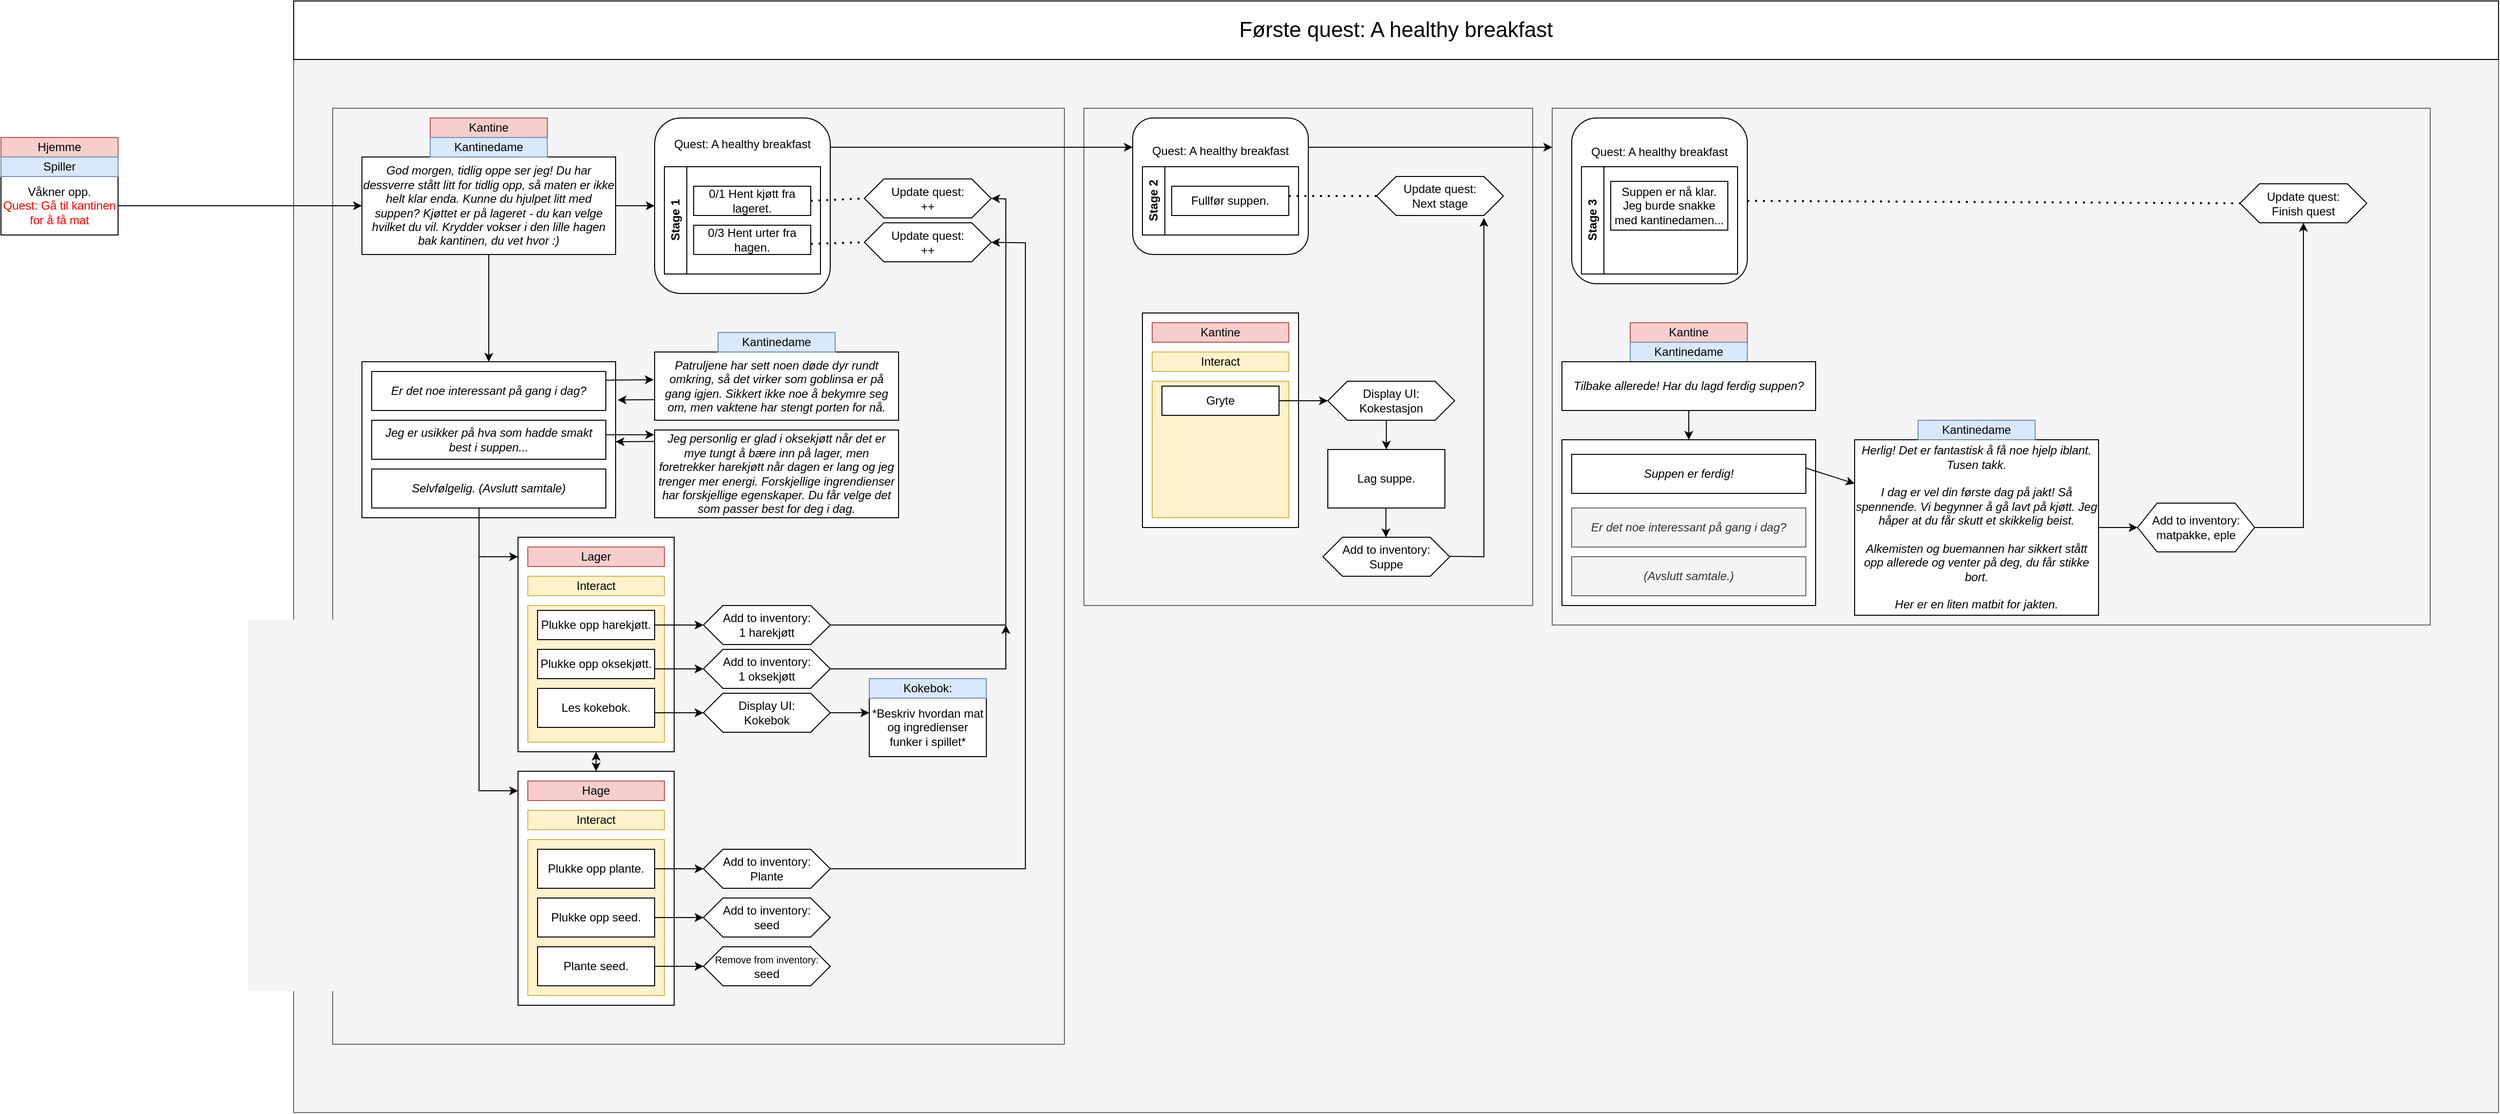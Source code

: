 <mxfile version="27.1.5">
  <diagram name="Page-1" id="g6TqFf-J95rABQfKAAWV">
    <mxGraphModel dx="2013" dy="1761" grid="1" gridSize="10" guides="1" tooltips="1" connect="1" arrows="1" fold="1" page="1" pageScale="1" pageWidth="850" pageHeight="1100" math="0" shadow="0">
      <root>
        <mxCell id="0" />
        <mxCell id="1" parent="0" />
        <mxCell id="1TwS_bmIdJYbr3fNDJlL-124" value="" style="rounded=0;whiteSpace=wrap;html=1;fillColor=#f5f5f5;fontColor=#333333;strokeColor=#666666;" vertex="1" parent="1">
          <mxGeometry x="130" y="-110" width="2260" height="1080" as="geometry" />
        </mxCell>
        <mxCell id="1TwS_bmIdJYbr3fNDJlL-103" value="" style="rounded=0;whiteSpace=wrap;html=1;fillColor=#f5f5f5;fontColor=#333333;strokeColor=#666666;" vertex="1" parent="1">
          <mxGeometry x="1420" y="-60" width="900" height="530" as="geometry" />
        </mxCell>
        <mxCell id="1TwS_bmIdJYbr3fNDJlL-102" value="" style="rounded=0;whiteSpace=wrap;html=1;fillColor=#f5f5f5;fontColor=#333333;strokeColor=#666666;" vertex="1" parent="1">
          <mxGeometry x="940" y="-60" width="460" height="510" as="geometry" />
        </mxCell>
        <mxCell id="1TwS_bmIdJYbr3fNDJlL-81" value="" style="rounded=0;whiteSpace=wrap;html=1;fillColor=#f5f5f5;fontColor=#333333;strokeColor=#666666;" vertex="1" parent="1">
          <mxGeometry x="170" y="-60" width="750" height="960" as="geometry" />
        </mxCell>
        <mxCell id="FYnC16tskqoebnY5So_8-1" value="Våkner opp.&lt;br&gt;&lt;span style=&quot;color: rgb(255, 0, 0);&quot;&gt;Quest: Gå til kantinen for å få mat&lt;/span&gt;" style="rounded=0;whiteSpace=wrap;html=1;" parent="1" vertex="1">
          <mxGeometry x="-170" y="10" width="120" height="60" as="geometry" />
        </mxCell>
        <mxCell id="FYnC16tskqoebnY5So_8-2" value="" style="endArrow=classic;html=1;rounded=0;exitX=1;exitY=0.5;exitDx=0;exitDy=0;entryX=0;entryY=0.5;entryDx=0;entryDy=0;" parent="1" source="FYnC16tskqoebnY5So_8-1" target="FYnC16tskqoebnY5So_8-5" edge="1">
          <mxGeometry width="50" height="50" relative="1" as="geometry">
            <mxPoint x="390" y="140" as="sourcePoint" />
            <mxPoint x="200" y="10" as="targetPoint" />
          </mxGeometry>
        </mxCell>
        <mxCell id="FYnC16tskqoebnY5So_8-3" value="Kantine" style="rounded=0;whiteSpace=wrap;html=1;fillColor=#f8cecc;strokeColor=#b85450;" parent="1" vertex="1">
          <mxGeometry x="270" y="-50" width="120" height="20" as="geometry" />
        </mxCell>
        <mxCell id="FYnC16tskqoebnY5So_8-4" value="Hjemme" style="rounded=0;whiteSpace=wrap;html=1;fillColor=#f8cecc;strokeColor=#b85450;" parent="1" vertex="1">
          <mxGeometry x="-170" y="-30" width="120" height="20" as="geometry" />
        </mxCell>
        <mxCell id="FYnC16tskqoebnY5So_8-5" value="&lt;i&gt;God morgen, tidlig oppe ser jeg! Du har dessverre stått litt for tidlig opp, så maten er ikke helt klar enda. Kunne du hjulpet litt med suppen? Kjøttet er på lageret - du kan velge hvilket du vil. Krydder vokser i den lille hagen bak kantinen, du vet hvor :) &lt;/i&gt;" style="rounded=0;whiteSpace=wrap;html=1;" parent="1" vertex="1">
          <mxGeometry x="200" y="-10" width="260" height="100" as="geometry" />
        </mxCell>
        <mxCell id="FYnC16tskqoebnY5So_8-6" style="edgeStyle=orthogonalEdgeStyle;rounded=0;orthogonalLoop=1;jettySize=auto;html=1;exitX=0.5;exitY=1;exitDx=0;exitDy=0;" parent="1" source="FYnC16tskqoebnY5So_8-5" target="FYnC16tskqoebnY5So_8-5" edge="1">
          <mxGeometry relative="1" as="geometry" />
        </mxCell>
        <mxCell id="FYnC16tskqoebnY5So_8-10" value="Kantinedame" style="rounded=0;whiteSpace=wrap;html=1;fillColor=#dae8fc;strokeColor=#6c8ebf;" parent="1" vertex="1">
          <mxGeometry x="270" y="-30" width="120" height="20" as="geometry" />
        </mxCell>
        <mxCell id="FYnC16tskqoebnY5So_8-11" value="" style="endArrow=classic;html=1;rounded=0;" parent="1" edge="1">
          <mxGeometry width="50" height="50" relative="1" as="geometry">
            <mxPoint x="460" y="40" as="sourcePoint" />
            <mxPoint x="500" y="40" as="targetPoint" />
          </mxGeometry>
        </mxCell>
        <mxCell id="FYnC16tskqoebnY5So_8-12" value="Spiller" style="rounded=0;whiteSpace=wrap;html=1;fillColor=#dae8fc;strokeColor=#6c8ebf;" parent="1" vertex="1">
          <mxGeometry x="-170" y="-10" width="120" height="20" as="geometry" />
        </mxCell>
        <mxCell id="1TwS_bmIdJYbr3fNDJlL-9" value="" style="rounded=0;whiteSpace=wrap;html=1;" vertex="1" parent="1">
          <mxGeometry x="200" y="200" width="260" height="160" as="geometry" />
        </mxCell>
        <mxCell id="FYnC16tskqoebnY5So_8-17" value="&lt;div style=&quot;line-height: 130%;&quot;&gt;Quest: A healthy breakfast&lt;br&gt;&lt;br&gt;&lt;br&gt;&lt;br&gt;&lt;br&gt;&lt;br&gt;&lt;div&gt;&lt;br&gt;&lt;/div&gt;&lt;div&gt;&lt;br&gt;&lt;/div&gt;&lt;div&gt;&lt;br&gt;&lt;/div&gt;&lt;/div&gt;" style="rounded=1;whiteSpace=wrap;html=1;" parent="1" vertex="1">
          <mxGeometry x="500" y="-50" width="180" height="180" as="geometry" />
        </mxCell>
        <mxCell id="FYnC16tskqoebnY5So_8-18" value="" style="endArrow=classic;html=1;rounded=0;" parent="1" source="FYnC16tskqoebnY5So_8-5" edge="1">
          <mxGeometry width="50" height="50" relative="1" as="geometry">
            <mxPoint x="310" y="220" as="sourcePoint" />
            <mxPoint x="330" y="200" as="targetPoint" />
          </mxGeometry>
        </mxCell>
        <mxCell id="1TwS_bmIdJYbr3fNDJlL-4" value="&lt;i&gt;Selvfølgelig. (Avslutt samtale)&lt;/i&gt;" style="rounded=0;whiteSpace=wrap;html=1;" vertex="1" parent="1">
          <mxGeometry x="210" y="310" width="240" height="40" as="geometry" />
        </mxCell>
        <mxCell id="1TwS_bmIdJYbr3fNDJlL-5" value="&lt;i&gt;Er det noe interessant på gang i dag?&lt;/i&gt;" style="rounded=0;whiteSpace=wrap;html=1;" vertex="1" parent="1">
          <mxGeometry x="210" y="210" width="240" height="40" as="geometry" />
        </mxCell>
        <mxCell id="1TwS_bmIdJYbr3fNDJlL-6" value="" style="endArrow=classic;html=1;rounded=0;exitX=0.999;exitY=0.221;exitDx=0;exitDy=0;entryX=-0.004;entryY=0.406;entryDx=0;entryDy=0;entryPerimeter=0;exitPerimeter=0;" edge="1" parent="1" source="1TwS_bmIdJYbr3fNDJlL-5" target="1TwS_bmIdJYbr3fNDJlL-7">
          <mxGeometry width="50" height="50" relative="1" as="geometry">
            <mxPoint x="450.75" y="220" as="sourcePoint" />
            <mxPoint x="500" y="212.61" as="targetPoint" />
          </mxGeometry>
        </mxCell>
        <mxCell id="1TwS_bmIdJYbr3fNDJlL-7" value="&lt;i&gt;Patruljene har sett noen døde dyr rundt omkring, så det virker som goblinsa er på gang igjen. Sikkert ikke noe å bekymre seg om, men vaktene har stengt porten for nå.&lt;/i&gt;" style="rounded=0;whiteSpace=wrap;html=1;" vertex="1" parent="1">
          <mxGeometry x="500" y="190" width="250" height="70" as="geometry" />
        </mxCell>
        <mxCell id="1TwS_bmIdJYbr3fNDJlL-10" value="" style="endArrow=classic;html=1;rounded=0;exitX=-0.001;exitY=0.698;exitDx=0;exitDy=0;exitPerimeter=0;entryX=1.008;entryY=0.245;entryDx=0;entryDy=0;entryPerimeter=0;" edge="1" parent="1" source="1TwS_bmIdJYbr3fNDJlL-7" target="1TwS_bmIdJYbr3fNDJlL-9">
          <mxGeometry width="50" height="50" relative="1" as="geometry">
            <mxPoint x="490" y="300" as="sourcePoint" />
            <mxPoint x="462" y="286" as="targetPoint" />
          </mxGeometry>
        </mxCell>
        <mxCell id="1TwS_bmIdJYbr3fNDJlL-25" value="" style="rounded=0;whiteSpace=wrap;html=1;" vertex="1" parent="1">
          <mxGeometry x="360" y="380" width="160" height="220" as="geometry" />
        </mxCell>
        <mxCell id="1TwS_bmIdJYbr3fNDJlL-11" value="Kantinedame" style="rounded=0;whiteSpace=wrap;html=1;fillColor=#dae8fc;strokeColor=#6c8ebf;" vertex="1" parent="1">
          <mxGeometry x="565" y="170" width="120" height="20" as="geometry" />
        </mxCell>
        <mxCell id="1TwS_bmIdJYbr3fNDJlL-12" value="&lt;i&gt;Jeg er usikker på hva som hadde smakt best i suppen...&lt;/i&gt;" style="rounded=0;whiteSpace=wrap;html=1;" vertex="1" parent="1">
          <mxGeometry x="210" y="260" width="240" height="40" as="geometry" />
        </mxCell>
        <mxCell id="1TwS_bmIdJYbr3fNDJlL-32" value="" style="rounded=0;whiteSpace=wrap;html=1;fillColor=#fff2cc;strokeColor=#d6b656;" vertex="1" parent="1">
          <mxGeometry x="370" y="450" width="140" height="140" as="geometry" />
        </mxCell>
        <mxCell id="1TwS_bmIdJYbr3fNDJlL-13" value="" style="endArrow=classic;html=1;rounded=0;exitX=1;exitY=0.5;exitDx=0;exitDy=0;entryX=-0.002;entryY=0.054;entryDx=0;entryDy=0;entryPerimeter=0;" edge="1" parent="1" target="1TwS_bmIdJYbr3fNDJlL-14">
          <mxGeometry width="50" height="50" relative="1" as="geometry">
            <mxPoint x="450" y="274.84" as="sourcePoint" />
            <mxPoint x="490" y="275" as="targetPoint" />
          </mxGeometry>
        </mxCell>
        <mxCell id="1TwS_bmIdJYbr3fNDJlL-14" value="&lt;i&gt;Jeg personlig er glad i oksekjøtt når det er mye tungt å bære inn på lager, men foretrekker harekjøtt når dagen er lang og jeg trenger mer energi. Forskjellige ingrendienser har forskjellige egenskaper. Du får velge det som passer best for deg i dag.&lt;/i&gt;" style="rounded=0;whiteSpace=wrap;html=1;" vertex="1" parent="1">
          <mxGeometry x="500" y="270" width="250" height="90" as="geometry" />
        </mxCell>
        <mxCell id="1TwS_bmIdJYbr3fNDJlL-15" value="" style="endArrow=classic;html=1;rounded=0;exitX=0;exitY=0.131;exitDx=0;exitDy=0;exitPerimeter=0;" edge="1" parent="1" source="1TwS_bmIdJYbr3fNDJlL-14">
          <mxGeometry width="50" height="50" relative="1" as="geometry">
            <mxPoint x="486.9" y="300" as="sourcePoint" />
            <mxPoint x="460" y="282" as="targetPoint" />
          </mxGeometry>
        </mxCell>
        <mxCell id="1TwS_bmIdJYbr3fNDJlL-19" value="" style="endArrow=classic;html=1;rounded=0;" edge="1" parent="1">
          <mxGeometry width="50" height="50" relative="1" as="geometry">
            <mxPoint x="320" y="350" as="sourcePoint" />
            <mxPoint x="360" y="400" as="targetPoint" />
            <Array as="points">
              <mxPoint x="320" y="400" />
            </Array>
          </mxGeometry>
        </mxCell>
        <mxCell id="1TwS_bmIdJYbr3fNDJlL-23" value="Plukke opp harekjøtt." style="rounded=0;whiteSpace=wrap;html=1;" vertex="1" parent="1">
          <mxGeometry x="380" y="455" width="120" height="30" as="geometry" />
        </mxCell>
        <mxCell id="1TwS_bmIdJYbr3fNDJlL-24" value="Lager" style="rounded=0;whiteSpace=wrap;html=1;fillColor=#f8cecc;strokeColor=#b85450;" vertex="1" parent="1">
          <mxGeometry x="370" y="390" width="140" height="20" as="geometry" />
        </mxCell>
        <mxCell id="1TwS_bmIdJYbr3fNDJlL-26" value="Plukke opp oksekjøtt." style="rounded=0;whiteSpace=wrap;html=1;" vertex="1" parent="1">
          <mxGeometry x="380" y="495" width="120" height="30" as="geometry" />
        </mxCell>
        <mxCell id="1TwS_bmIdJYbr3fNDJlL-27" value="" style="endArrow=classic;html=1;rounded=0;entryX=0;entryY=0.5;entryDx=0;entryDy=0;exitX=1;exitY=0.5;exitDx=0;exitDy=0;" edge="1" parent="1" target="1TwS_bmIdJYbr3fNDJlL-28">
          <mxGeometry width="50" height="50" relative="1" as="geometry">
            <mxPoint x="500" y="470" as="sourcePoint" />
            <mxPoint x="550" y="475" as="targetPoint" />
          </mxGeometry>
        </mxCell>
        <mxCell id="1TwS_bmIdJYbr3fNDJlL-28" value="Add to inventory: &lt;br&gt;1 harekjøtt" style="shape=hexagon;perimeter=hexagonPerimeter2;whiteSpace=wrap;html=1;fixedSize=1;" vertex="1" parent="1">
          <mxGeometry x="550" y="450" width="130" height="40" as="geometry" />
        </mxCell>
        <mxCell id="1TwS_bmIdJYbr3fNDJlL-29" value="Add to inventory: &lt;br&gt;1 oksekjøtt" style="shape=hexagon;perimeter=hexagonPerimeter2;whiteSpace=wrap;html=1;fixedSize=1;" vertex="1" parent="1">
          <mxGeometry x="550" y="495" width="130" height="40" as="geometry" />
        </mxCell>
        <mxCell id="1TwS_bmIdJYbr3fNDJlL-30" value="" style="endArrow=classic;html=1;rounded=0;entryX=0;entryY=0.5;entryDx=0;entryDy=0;exitX=1;exitY=0.5;exitDx=0;exitDy=0;" edge="1" parent="1" target="1TwS_bmIdJYbr3fNDJlL-29">
          <mxGeometry width="50" height="50" relative="1" as="geometry">
            <mxPoint x="500" y="515" as="sourcePoint" />
            <mxPoint x="550" y="495" as="targetPoint" />
          </mxGeometry>
        </mxCell>
        <mxCell id="1TwS_bmIdJYbr3fNDJlL-31" value="Les kokebok." style="rounded=0;whiteSpace=wrap;html=1;" vertex="1" parent="1">
          <mxGeometry x="380" y="535" width="120" height="40" as="geometry" />
        </mxCell>
        <mxCell id="1TwS_bmIdJYbr3fNDJlL-36" value="Interact" style="rounded=0;whiteSpace=wrap;html=1;fillColor=#fff2cc;strokeColor=#d6b656;" vertex="1" parent="1">
          <mxGeometry x="370" y="420" width="140" height="20" as="geometry" />
        </mxCell>
        <mxCell id="1TwS_bmIdJYbr3fNDJlL-37" value="" style="endArrow=classic;html=1;rounded=0;" edge="1" parent="1">
          <mxGeometry width="50" height="50" relative="1" as="geometry">
            <mxPoint x="500" y="560" as="sourcePoint" />
            <mxPoint x="550" y="560" as="targetPoint" />
          </mxGeometry>
        </mxCell>
        <mxCell id="1TwS_bmIdJYbr3fNDJlL-38" value="&lt;div&gt;Display UI:&lt;/div&gt;&lt;div&gt;Kokebok&lt;/div&gt;" style="shape=hexagon;perimeter=hexagonPerimeter2;whiteSpace=wrap;html=1;fixedSize=1;" vertex="1" parent="1">
          <mxGeometry x="550" y="540" width="130" height="40" as="geometry" />
        </mxCell>
        <mxCell id="1TwS_bmIdJYbr3fNDJlL-39" value="" style="endArrow=classic;html=1;rounded=0;" edge="1" parent="1">
          <mxGeometry width="50" height="50" relative="1" as="geometry">
            <mxPoint x="680" y="560" as="sourcePoint" />
            <mxPoint x="720" y="560" as="targetPoint" />
          </mxGeometry>
        </mxCell>
        <mxCell id="1TwS_bmIdJYbr3fNDJlL-40" value="*Beskriv hvordan mat og ingredienser funker i spillet*" style="rounded=0;whiteSpace=wrap;html=1;" vertex="1" parent="1">
          <mxGeometry x="720" y="545" width="120" height="60" as="geometry" />
        </mxCell>
        <mxCell id="1TwS_bmIdJYbr3fNDJlL-41" value="Kokebok:" style="rounded=0;whiteSpace=wrap;html=1;fillColor=#dae8fc;strokeColor=#6c8ebf;" vertex="1" parent="1">
          <mxGeometry x="720" y="525" width="120" height="20" as="geometry" />
        </mxCell>
        <mxCell id="1TwS_bmIdJYbr3fNDJlL-42" value="" style="endArrow=classic;html=1;rounded=0;" edge="1" parent="1">
          <mxGeometry width="50" height="50" relative="1" as="geometry">
            <mxPoint x="320" y="400" as="sourcePoint" />
            <mxPoint x="360" y="640" as="targetPoint" />
            <Array as="points">
              <mxPoint x="320" y="640" />
            </Array>
          </mxGeometry>
        </mxCell>
        <mxCell id="1TwS_bmIdJYbr3fNDJlL-43" value="" style="rounded=0;whiteSpace=wrap;html=1;" vertex="1" parent="1">
          <mxGeometry x="360" y="620" width="160" height="240" as="geometry" />
        </mxCell>
        <mxCell id="1TwS_bmIdJYbr3fNDJlL-44" value="Interact" style="rounded=0;whiteSpace=wrap;html=1;fillColor=#fff2cc;strokeColor=#d6b656;" vertex="1" parent="1">
          <mxGeometry x="370" y="660" width="140" height="20" as="geometry" />
        </mxCell>
        <mxCell id="1TwS_bmIdJYbr3fNDJlL-45" value="" style="rounded=0;whiteSpace=wrap;html=1;fillColor=#fff2cc;strokeColor=#d6b656;" vertex="1" parent="1">
          <mxGeometry x="370" y="690" width="140" height="160" as="geometry" />
        </mxCell>
        <mxCell id="1TwS_bmIdJYbr3fNDJlL-46" value="Plukke opp plante." style="rounded=0;whiteSpace=wrap;html=1;" vertex="1" parent="1">
          <mxGeometry x="380" y="700" width="120" height="40" as="geometry" />
        </mxCell>
        <mxCell id="1TwS_bmIdJYbr3fNDJlL-47" value="Hage" style="rounded=0;whiteSpace=wrap;html=1;fillColor=#f8cecc;strokeColor=#b85450;" vertex="1" parent="1">
          <mxGeometry x="370" y="630" width="140" height="20" as="geometry" />
        </mxCell>
        <mxCell id="1TwS_bmIdJYbr3fNDJlL-48" value="Plukke opp seed." style="rounded=0;whiteSpace=wrap;html=1;" vertex="1" parent="1">
          <mxGeometry x="380" y="750" width="120" height="40" as="geometry" />
        </mxCell>
        <mxCell id="1TwS_bmIdJYbr3fNDJlL-49" value="Plante seed." style="rounded=0;whiteSpace=wrap;html=1;" vertex="1" parent="1">
          <mxGeometry x="380" y="800" width="120" height="40" as="geometry" />
        </mxCell>
        <mxCell id="1TwS_bmIdJYbr3fNDJlL-50" value="&lt;div&gt;Add to inventory:&lt;/div&gt;&lt;div&gt;seed&lt;/div&gt;" style="shape=hexagon;perimeter=hexagonPerimeter2;whiteSpace=wrap;html=1;fixedSize=1;" vertex="1" parent="1">
          <mxGeometry x="550" y="750" width="130" height="40" as="geometry" />
        </mxCell>
        <mxCell id="1TwS_bmIdJYbr3fNDJlL-51" value="" style="endArrow=classic;html=1;rounded=0;" edge="1" parent="1">
          <mxGeometry width="50" height="50" relative="1" as="geometry">
            <mxPoint x="500" y="770" as="sourcePoint" />
            <mxPoint x="550" y="770" as="targetPoint" />
          </mxGeometry>
        </mxCell>
        <mxCell id="1TwS_bmIdJYbr3fNDJlL-52" value="&lt;div&gt;Add to inventory: &lt;br&gt;&lt;/div&gt;&lt;div&gt;Plante&lt;/div&gt;" style="shape=hexagon;perimeter=hexagonPerimeter2;whiteSpace=wrap;html=1;fixedSize=1;" vertex="1" parent="1">
          <mxGeometry x="550" y="700" width="130" height="40" as="geometry" />
        </mxCell>
        <mxCell id="1TwS_bmIdJYbr3fNDJlL-53" value="" style="endArrow=classic;html=1;rounded=0;" edge="1" parent="1">
          <mxGeometry width="50" height="50" relative="1" as="geometry">
            <mxPoint x="500" y="720" as="sourcePoint" />
            <mxPoint x="550" y="720" as="targetPoint" />
          </mxGeometry>
        </mxCell>
        <mxCell id="1TwS_bmIdJYbr3fNDJlL-54" value="&lt;div&gt;&lt;font style=&quot;font-size: 10px;&quot;&gt;Remove from inventory:&lt;/font&gt;&lt;/div&gt;&lt;div&gt;&lt;font&gt;seed&lt;/font&gt;&lt;/div&gt;" style="shape=hexagon;perimeter=hexagonPerimeter2;whiteSpace=wrap;html=1;fixedSize=1;" vertex="1" parent="1">
          <mxGeometry x="550" y="800" width="130" height="40" as="geometry" />
        </mxCell>
        <mxCell id="1TwS_bmIdJYbr3fNDJlL-55" value="" style="endArrow=classic;html=1;rounded=0;" edge="1" parent="1">
          <mxGeometry width="50" height="50" relative="1" as="geometry">
            <mxPoint x="500" y="820" as="sourcePoint" />
            <mxPoint x="550" y="820" as="targetPoint" />
          </mxGeometry>
        </mxCell>
        <mxCell id="1TwS_bmIdJYbr3fNDJlL-56" value="" style="endArrow=classic;html=1;rounded=0;entryX=1;entryY=0.5;entryDx=0;entryDy=0;" edge="1" parent="1" target="1TwS_bmIdJYbr3fNDJlL-59">
          <mxGeometry width="50" height="50" relative="1" as="geometry">
            <mxPoint x="680" y="470" as="sourcePoint" />
            <mxPoint x="850" y="80" as="targetPoint" />
            <Array as="points">
              <mxPoint x="860" y="470" />
              <mxPoint x="860" y="33" />
            </Array>
          </mxGeometry>
        </mxCell>
        <mxCell id="1TwS_bmIdJYbr3fNDJlL-57" value="" style="endArrow=classic;html=1;rounded=0;exitX=1;exitY=0.5;exitDx=0;exitDy=0;" edge="1" parent="1" source="1TwS_bmIdJYbr3fNDJlL-29">
          <mxGeometry width="50" height="50" relative="1" as="geometry">
            <mxPoint x="680" y="510" as="sourcePoint" />
            <mxPoint x="860" y="470" as="targetPoint" />
            <Array as="points">
              <mxPoint x="760" y="515" />
              <mxPoint x="860" y="515" />
            </Array>
          </mxGeometry>
        </mxCell>
        <mxCell id="1TwS_bmIdJYbr3fNDJlL-59" value="Update quest:&lt;br&gt;++" style="shape=hexagon;perimeter=hexagonPerimeter2;whiteSpace=wrap;html=1;fixedSize=1;" vertex="1" parent="1">
          <mxGeometry x="715" y="12.5" width="130" height="40" as="geometry" />
        </mxCell>
        <mxCell id="1TwS_bmIdJYbr3fNDJlL-61" value="" style="endArrow=classic;html=1;rounded=0;entryX=1;entryY=0.5;entryDx=0;entryDy=0;" edge="1" parent="1" target="1TwS_bmIdJYbr3fNDJlL-69">
          <mxGeometry width="50" height="50" relative="1" as="geometry">
            <mxPoint x="680" y="720" as="sourcePoint" />
            <mxPoint x="880" y="129.474" as="targetPoint" />
            <Array as="points">
              <mxPoint x="710" y="720" />
              <mxPoint x="880" y="720" />
              <mxPoint x="880" y="78" />
            </Array>
          </mxGeometry>
        </mxCell>
        <mxCell id="1TwS_bmIdJYbr3fNDJlL-63" value="0/1 Hent kjøtt fra lageret." style="rounded=0;whiteSpace=wrap;html=1;" vertex="1" parent="1">
          <mxGeometry x="540" y="20" width="120" height="30" as="geometry" />
        </mxCell>
        <mxCell id="1TwS_bmIdJYbr3fNDJlL-64" value="0/3 Hent urter fra hagen." style="rounded=0;whiteSpace=wrap;html=1;" vertex="1" parent="1">
          <mxGeometry x="540" y="60" width="120" height="30" as="geometry" />
        </mxCell>
        <mxCell id="1TwS_bmIdJYbr3fNDJlL-67" value="" style="endArrow=none;dashed=1;html=1;dashPattern=1 3;strokeWidth=2;rounded=0;exitX=1;exitY=0.5;exitDx=0;exitDy=0;entryX=0;entryY=0.5;entryDx=0;entryDy=0;" edge="1" parent="1" source="1TwS_bmIdJYbr3fNDJlL-63" target="1TwS_bmIdJYbr3fNDJlL-59">
          <mxGeometry width="50" height="50" relative="1" as="geometry">
            <mxPoint x="630" y="20" as="sourcePoint" />
            <mxPoint x="680" y="-30" as="targetPoint" />
          </mxGeometry>
        </mxCell>
        <mxCell id="1TwS_bmIdJYbr3fNDJlL-69" value="Update quest:&lt;br&gt;++" style="shape=hexagon;perimeter=hexagonPerimeter2;whiteSpace=wrap;html=1;fixedSize=1;" vertex="1" parent="1">
          <mxGeometry x="715" y="57.5" width="130" height="40" as="geometry" />
        </mxCell>
        <mxCell id="1TwS_bmIdJYbr3fNDJlL-70" value="" style="endArrow=none;dashed=1;html=1;dashPattern=1 3;strokeWidth=2;rounded=0;entryX=0;entryY=0.5;entryDx=0;entryDy=0;exitX=1.001;exitY=0.636;exitDx=0;exitDy=0;exitPerimeter=0;" edge="1" parent="1" source="1TwS_bmIdJYbr3fNDJlL-64" target="1TwS_bmIdJYbr3fNDJlL-69">
          <mxGeometry width="50" height="50" relative="1" as="geometry">
            <mxPoint x="630" y="60" as="sourcePoint" />
            <mxPoint x="670" y="10" as="targetPoint" />
          </mxGeometry>
        </mxCell>
        <mxCell id="1TwS_bmIdJYbr3fNDJlL-72" value="" style="endArrow=classic;html=1;rounded=0;" edge="1" parent="1">
          <mxGeometry width="50" height="50" relative="1" as="geometry">
            <mxPoint x="680" y="-20" as="sourcePoint" />
            <mxPoint x="990" y="-20" as="targetPoint" />
          </mxGeometry>
        </mxCell>
        <mxCell id="1TwS_bmIdJYbr3fNDJlL-74" value="Stage 1" style="swimlane;horizontal=0;whiteSpace=wrap;html=1;" vertex="1" parent="1">
          <mxGeometry x="510" width="160" height="110" as="geometry">
            <mxRectangle x="510" width="40" height="70" as="alternateBounds" />
          </mxGeometry>
        </mxCell>
        <mxCell id="1TwS_bmIdJYbr3fNDJlL-75" value="Quest: A healthy breakfast&lt;br&gt;&lt;br&gt;&lt;br&gt;&lt;br&gt;&lt;br&gt;&lt;div&gt;&lt;br/&gt;&lt;/div&gt;" style="rounded=1;whiteSpace=wrap;html=1;" vertex="1" parent="1">
          <mxGeometry x="990" y="-50" width="180" height="140" as="geometry" />
        </mxCell>
        <mxCell id="1TwS_bmIdJYbr3fNDJlL-76" value="Stage 2" style="swimlane;horizontal=0;whiteSpace=wrap;html=1;" vertex="1" parent="1">
          <mxGeometry x="1000" width="160" height="70" as="geometry">
            <mxRectangle x="510" width="40" height="70" as="alternateBounds" />
          </mxGeometry>
        </mxCell>
        <mxCell id="1TwS_bmIdJYbr3fNDJlL-77" value="Fullfør suppen." style="rounded=0;whiteSpace=wrap;html=1;" vertex="1" parent="1">
          <mxGeometry x="1030" y="20" width="120" height="30" as="geometry" />
        </mxCell>
        <mxCell id="1TwS_bmIdJYbr3fNDJlL-79" value="" style="endArrow=classic;startArrow=classic;html=1;rounded=0;exitX=0.5;exitY=0;exitDx=0;exitDy=0;entryX=0.5;entryY=1;entryDx=0;entryDy=0;" edge="1" parent="1" source="1TwS_bmIdJYbr3fNDJlL-43" target="1TwS_bmIdJYbr3fNDJlL-25">
          <mxGeometry width="50" height="50" relative="1" as="geometry">
            <mxPoint x="400" y="650" as="sourcePoint" />
            <mxPoint x="450" y="600" as="targetPoint" />
          </mxGeometry>
        </mxCell>
        <mxCell id="1TwS_bmIdJYbr3fNDJlL-84" value="" style="rounded=0;whiteSpace=wrap;html=1;" vertex="1" parent="1">
          <mxGeometry x="1000" y="150" width="160" height="220" as="geometry" />
        </mxCell>
        <mxCell id="1TwS_bmIdJYbr3fNDJlL-85" value="Kantine" style="rounded=0;whiteSpace=wrap;html=1;fillColor=#f8cecc;strokeColor=#b85450;" vertex="1" parent="1">
          <mxGeometry x="1010" y="160" width="140" height="20" as="geometry" />
        </mxCell>
        <mxCell id="1TwS_bmIdJYbr3fNDJlL-86" value="Interact" style="rounded=0;whiteSpace=wrap;html=1;fillColor=#fff2cc;strokeColor=#d6b656;" vertex="1" parent="1">
          <mxGeometry x="1010" y="190" width="140" height="20" as="geometry" />
        </mxCell>
        <mxCell id="1TwS_bmIdJYbr3fNDJlL-87" value="" style="rounded=0;whiteSpace=wrap;html=1;fillColor=#fff2cc;strokeColor=#d6b656;" vertex="1" parent="1">
          <mxGeometry x="1010" y="220" width="140" height="140" as="geometry" />
        </mxCell>
        <mxCell id="1TwS_bmIdJYbr3fNDJlL-88" value="Gryte" style="rounded=0;whiteSpace=wrap;html=1;" vertex="1" parent="1">
          <mxGeometry x="1020" y="225" width="120" height="30" as="geometry" />
        </mxCell>
        <mxCell id="1TwS_bmIdJYbr3fNDJlL-89" value="" style="endArrow=classic;html=1;rounded=0;entryX=0;entryY=0.5;entryDx=0;entryDy=0;exitX=1;exitY=0.5;exitDx=0;exitDy=0;" edge="1" target="1TwS_bmIdJYbr3fNDJlL-90" parent="1">
          <mxGeometry width="50" height="50" relative="1" as="geometry">
            <mxPoint x="1140" y="240" as="sourcePoint" />
            <mxPoint x="1190" y="245" as="targetPoint" />
          </mxGeometry>
        </mxCell>
        <mxCell id="1TwS_bmIdJYbr3fNDJlL-90" value="&lt;div&gt;Display UI:&lt;/div&gt;&lt;div&gt;Kokestasjon&lt;/div&gt;" style="shape=hexagon;perimeter=hexagonPerimeter2;whiteSpace=wrap;html=1;fixedSize=1;" vertex="1" parent="1">
          <mxGeometry x="1190" y="220" width="130" height="40" as="geometry" />
        </mxCell>
        <mxCell id="1TwS_bmIdJYbr3fNDJlL-91" value="" style="endArrow=classic;html=1;rounded=0;" edge="1" parent="1">
          <mxGeometry width="50" height="50" relative="1" as="geometry">
            <mxPoint x="1250" y="260" as="sourcePoint" />
            <mxPoint x="1250" y="290" as="targetPoint" />
          </mxGeometry>
        </mxCell>
        <mxCell id="1TwS_bmIdJYbr3fNDJlL-92" value="Lag suppe." style="rounded=0;whiteSpace=wrap;html=1;" vertex="1" parent="1">
          <mxGeometry x="1190" y="290" width="120" height="60" as="geometry" />
        </mxCell>
        <mxCell id="1TwS_bmIdJYbr3fNDJlL-93" value="&lt;div&gt;Update quest:&lt;/div&gt;&lt;div&gt;Next stage&lt;/div&gt;" style="shape=hexagon;perimeter=hexagonPerimeter2;whiteSpace=wrap;html=1;fixedSize=1;" vertex="1" parent="1">
          <mxGeometry x="1240" y="10" width="130" height="40" as="geometry" />
        </mxCell>
        <mxCell id="1TwS_bmIdJYbr3fNDJlL-94" value="" style="endArrow=classic;html=1;rounded=0;entryX=0.846;entryY=1.063;entryDx=0;entryDy=0;entryPerimeter=0;exitX=0.981;exitY=0.489;exitDx=0;exitDy=0;exitPerimeter=0;" edge="1" parent="1" source="1TwS_bmIdJYbr3fNDJlL-96" target="1TwS_bmIdJYbr3fNDJlL-93">
          <mxGeometry width="50" height="50" relative="1" as="geometry">
            <mxPoint x="1320" y="400" as="sourcePoint" />
            <mxPoint x="1360" y="270" as="targetPoint" />
            <Array as="points">
              <mxPoint x="1350" y="400" />
              <mxPoint x="1350" y="320" />
            </Array>
          </mxGeometry>
        </mxCell>
        <mxCell id="1TwS_bmIdJYbr3fNDJlL-95" value="" style="endArrow=none;dashed=1;html=1;dashPattern=1 3;strokeWidth=2;rounded=0;" edge="1" parent="1">
          <mxGeometry width="50" height="50" relative="1" as="geometry">
            <mxPoint x="1150" y="30" as="sourcePoint" />
            <mxPoint x="1240" y="30" as="targetPoint" />
          </mxGeometry>
        </mxCell>
        <mxCell id="1TwS_bmIdJYbr3fNDJlL-96" value="&lt;div&gt;Add to inventory:&lt;/div&gt;&lt;div&gt;Suppe&lt;/div&gt;" style="shape=hexagon;perimeter=hexagonPerimeter2;whiteSpace=wrap;html=1;fixedSize=1;" vertex="1" parent="1">
          <mxGeometry x="1185" y="380" width="130" height="40" as="geometry" />
        </mxCell>
        <mxCell id="1TwS_bmIdJYbr3fNDJlL-97" value="" style="endArrow=classic;html=1;rounded=0;" edge="1" parent="1">
          <mxGeometry width="50" height="50" relative="1" as="geometry">
            <mxPoint x="1249.57" y="350" as="sourcePoint" />
            <mxPoint x="1249.57" y="380" as="targetPoint" />
          </mxGeometry>
        </mxCell>
        <mxCell id="1TwS_bmIdJYbr3fNDJlL-98" value="" style="endArrow=classic;html=1;rounded=0;" edge="1" parent="1">
          <mxGeometry width="50" height="50" relative="1" as="geometry">
            <mxPoint x="1170" y="-20" as="sourcePoint" />
            <mxPoint x="1420" y="-20" as="targetPoint" />
          </mxGeometry>
        </mxCell>
        <mxCell id="1TwS_bmIdJYbr3fNDJlL-99" value="Quest: A healthy breakfast&lt;br&gt;&lt;br&gt;&lt;br&gt;&lt;br&gt;&lt;br&gt;&lt;br&gt;&lt;br&gt;&lt;div&gt;&lt;br/&gt;&lt;/div&gt;" style="rounded=1;whiteSpace=wrap;html=1;" vertex="1" parent="1">
          <mxGeometry x="1440" y="-50" width="180" height="170" as="geometry" />
        </mxCell>
        <mxCell id="1TwS_bmIdJYbr3fNDJlL-100" value="Stage 3" style="swimlane;horizontal=0;whiteSpace=wrap;html=1;" vertex="1" parent="1">
          <mxGeometry x="1450" width="160" height="110" as="geometry">
            <mxRectangle x="510" width="40" height="70" as="alternateBounds" />
          </mxGeometry>
        </mxCell>
        <mxCell id="1TwS_bmIdJYbr3fNDJlL-101" value="Suppen er nå klar. Jeg burde snakke med kantinedamen... " style="rounded=0;whiteSpace=wrap;html=1;" vertex="1" parent="1TwS_bmIdJYbr3fNDJlL-100">
          <mxGeometry x="30" y="15" width="120" height="50" as="geometry" />
        </mxCell>
        <mxCell id="1TwS_bmIdJYbr3fNDJlL-104" value="Kantine" style="rounded=0;whiteSpace=wrap;html=1;fillColor=#f8cecc;strokeColor=#b85450;" vertex="1" parent="1">
          <mxGeometry x="1500" y="160" width="120" height="20" as="geometry" />
        </mxCell>
        <mxCell id="1TwS_bmIdJYbr3fNDJlL-105" value="Kantinedame" style="rounded=0;whiteSpace=wrap;html=1;fillColor=#dae8fc;strokeColor=#6c8ebf;" vertex="1" parent="1">
          <mxGeometry x="1500" y="180" width="120" height="20" as="geometry" />
        </mxCell>
        <mxCell id="1TwS_bmIdJYbr3fNDJlL-106" value="&lt;i&gt;Tilbake allerede! Har du lagd ferdig suppen?&lt;/i&gt;" style="rounded=0;whiteSpace=wrap;html=1;" vertex="1" parent="1">
          <mxGeometry x="1430" y="200" width="260" height="50" as="geometry" />
        </mxCell>
        <mxCell id="1TwS_bmIdJYbr3fNDJlL-109" value="" style="rounded=0;whiteSpace=wrap;html=1;" vertex="1" parent="1">
          <mxGeometry x="1430" y="280" width="260" height="170" as="geometry" />
        </mxCell>
        <mxCell id="1TwS_bmIdJYbr3fNDJlL-110" value="&lt;i&gt;Er det noe interessant på gang i dag?&lt;/i&gt;" style="rounded=0;whiteSpace=wrap;html=1;fillColor=#f5f5f5;fontColor=#333333;strokeColor=#666666;" vertex="1" parent="1">
          <mxGeometry x="1440" y="350" width="240" height="40" as="geometry" />
        </mxCell>
        <mxCell id="1TwS_bmIdJYbr3fNDJlL-111" value="" style="endArrow=classic;html=1;rounded=0;entryX=0.5;entryY=0;entryDx=0;entryDy=0;" edge="1" parent="1" target="1TwS_bmIdJYbr3fNDJlL-109">
          <mxGeometry width="50" height="50" relative="1" as="geometry">
            <mxPoint x="1560" y="250" as="sourcePoint" />
            <mxPoint x="1610" y="200" as="targetPoint" />
          </mxGeometry>
        </mxCell>
        <mxCell id="1TwS_bmIdJYbr3fNDJlL-112" value="&lt;i&gt;Suppen er ferdig!&lt;/i&gt;" style="rounded=0;whiteSpace=wrap;html=1;" vertex="1" parent="1">
          <mxGeometry x="1440" y="295" width="240" height="40" as="geometry" />
        </mxCell>
        <mxCell id="1TwS_bmIdJYbr3fNDJlL-113" value="" style="endArrow=classic;html=1;rounded=0;exitX=0.999;exitY=0.221;exitDx=0;exitDy=0;entryX=0;entryY=0.25;entryDx=0;entryDy=0;exitPerimeter=0;" edge="1" target="1TwS_bmIdJYbr3fNDJlL-114" parent="1">
          <mxGeometry width="50" height="50" relative="1" as="geometry">
            <mxPoint x="1680" y="309" as="sourcePoint" />
            <mxPoint x="1730" y="302.61" as="targetPoint" />
          </mxGeometry>
        </mxCell>
        <mxCell id="1TwS_bmIdJYbr3fNDJlL-114" value="&lt;i&gt;Herlig! Det er fantastisk å få noe hjelp iblant. Tusen takk.&lt;br&gt;&lt;br&gt;I dag er vel din første dag på jakt! Så spennende. Vi begynner å gå lavt på kjøtt. Jeg håper at du får skutt et skikkelig beist.&lt;br&gt;&lt;br&gt;Alkemisten og buemannen har sikkert stått opp allerede og venter på deg, du får stikke bort.&lt;br&gt;&lt;br&gt;Her er en liten matbit for jakten.&lt;/i&gt;" style="rounded=0;whiteSpace=wrap;html=1;" vertex="1" parent="1">
          <mxGeometry x="1730" y="280" width="250" height="180" as="geometry" />
        </mxCell>
        <mxCell id="1TwS_bmIdJYbr3fNDJlL-115" value="Kantinedame" style="rounded=0;whiteSpace=wrap;html=1;fillColor=#dae8fc;strokeColor=#6c8ebf;" vertex="1" parent="1">
          <mxGeometry x="1795" y="260" width="120" height="20" as="geometry" />
        </mxCell>
        <mxCell id="1TwS_bmIdJYbr3fNDJlL-116" value="&lt;i&gt;(Avslutt samtale.)&lt;/i&gt;" style="rounded=0;whiteSpace=wrap;html=1;fillColor=#f5f5f5;fontColor=#333333;strokeColor=#666666;" vertex="1" parent="1">
          <mxGeometry x="1440" y="400" width="240" height="40" as="geometry" />
        </mxCell>
        <mxCell id="1TwS_bmIdJYbr3fNDJlL-117" value="" style="endArrow=classic;html=1;rounded=0;" edge="1" parent="1">
          <mxGeometry width="50" height="50" relative="1" as="geometry">
            <mxPoint x="1980" y="370" as="sourcePoint" />
            <mxPoint x="2020" y="370" as="targetPoint" />
          </mxGeometry>
        </mxCell>
        <mxCell id="1TwS_bmIdJYbr3fNDJlL-118" value="&lt;div&gt;Add to inventory:&lt;/div&gt;&lt;div&gt;matpakke, eple&lt;/div&gt;" style="shape=hexagon;perimeter=hexagonPerimeter2;whiteSpace=wrap;html=1;fixedSize=1;" vertex="1" parent="1">
          <mxGeometry x="2020" y="345" width="120" height="50" as="geometry" />
        </mxCell>
        <mxCell id="1TwS_bmIdJYbr3fNDJlL-121" value="&lt;div&gt;Update quest:&lt;/div&gt;&lt;div&gt;Finish quest&lt;/div&gt;" style="shape=hexagon;perimeter=hexagonPerimeter2;whiteSpace=wrap;html=1;fixedSize=1;" vertex="1" parent="1">
          <mxGeometry x="2125" y="17.5" width="130" height="40" as="geometry" />
        </mxCell>
        <mxCell id="1TwS_bmIdJYbr3fNDJlL-122" value="" style="endArrow=classic;html=1;rounded=0;entryX=0.5;entryY=1;entryDx=0;entryDy=0;" edge="1" parent="1" target="1TwS_bmIdJYbr3fNDJlL-121">
          <mxGeometry width="50" height="50" relative="1" as="geometry">
            <mxPoint x="2140" y="370" as="sourcePoint" />
            <mxPoint x="2190" y="320" as="targetPoint" />
            <Array as="points">
              <mxPoint x="2190" y="370" />
            </Array>
          </mxGeometry>
        </mxCell>
        <mxCell id="1TwS_bmIdJYbr3fNDJlL-123" value="" style="endArrow=none;dashed=1;html=1;dashPattern=1 3;strokeWidth=2;rounded=0;entryX=0;entryY=0.5;entryDx=0;entryDy=0;exitX=1;exitY=0.5;exitDx=0;exitDy=0;" edge="1" parent="1" source="1TwS_bmIdJYbr3fNDJlL-99" target="1TwS_bmIdJYbr3fNDJlL-121">
          <mxGeometry width="50" height="50" relative="1" as="geometry">
            <mxPoint x="1620" y="50" as="sourcePoint" />
            <mxPoint x="1650" as="targetPoint" />
          </mxGeometry>
        </mxCell>
        <mxCell id="1TwS_bmIdJYbr3fNDJlL-125" value="Første quest: A healthy breakfast" style="rounded=0;whiteSpace=wrap;html=1;fontSize=22;" vertex="1" parent="1">
          <mxGeometry x="130" y="-170" width="2260" height="60" as="geometry" />
        </mxCell>
      </root>
    </mxGraphModel>
  </diagram>
</mxfile>

